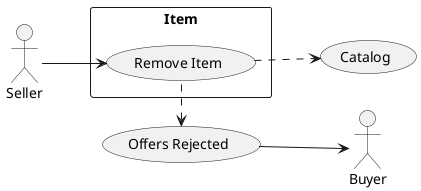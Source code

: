 ﻿@startuml

left to right direction

actor "Seller" as A1
actor "Buyer" as A2

rectangle Item {
    usecase "Remove Item" as UC1
}

usecase "Catalog" as UC2
usecase "Offers Rejected" as UC3

A1 --> UC1
UC1 .-> UC2
UC1 .l-> UC3
UC3 --> A2

@enduml
